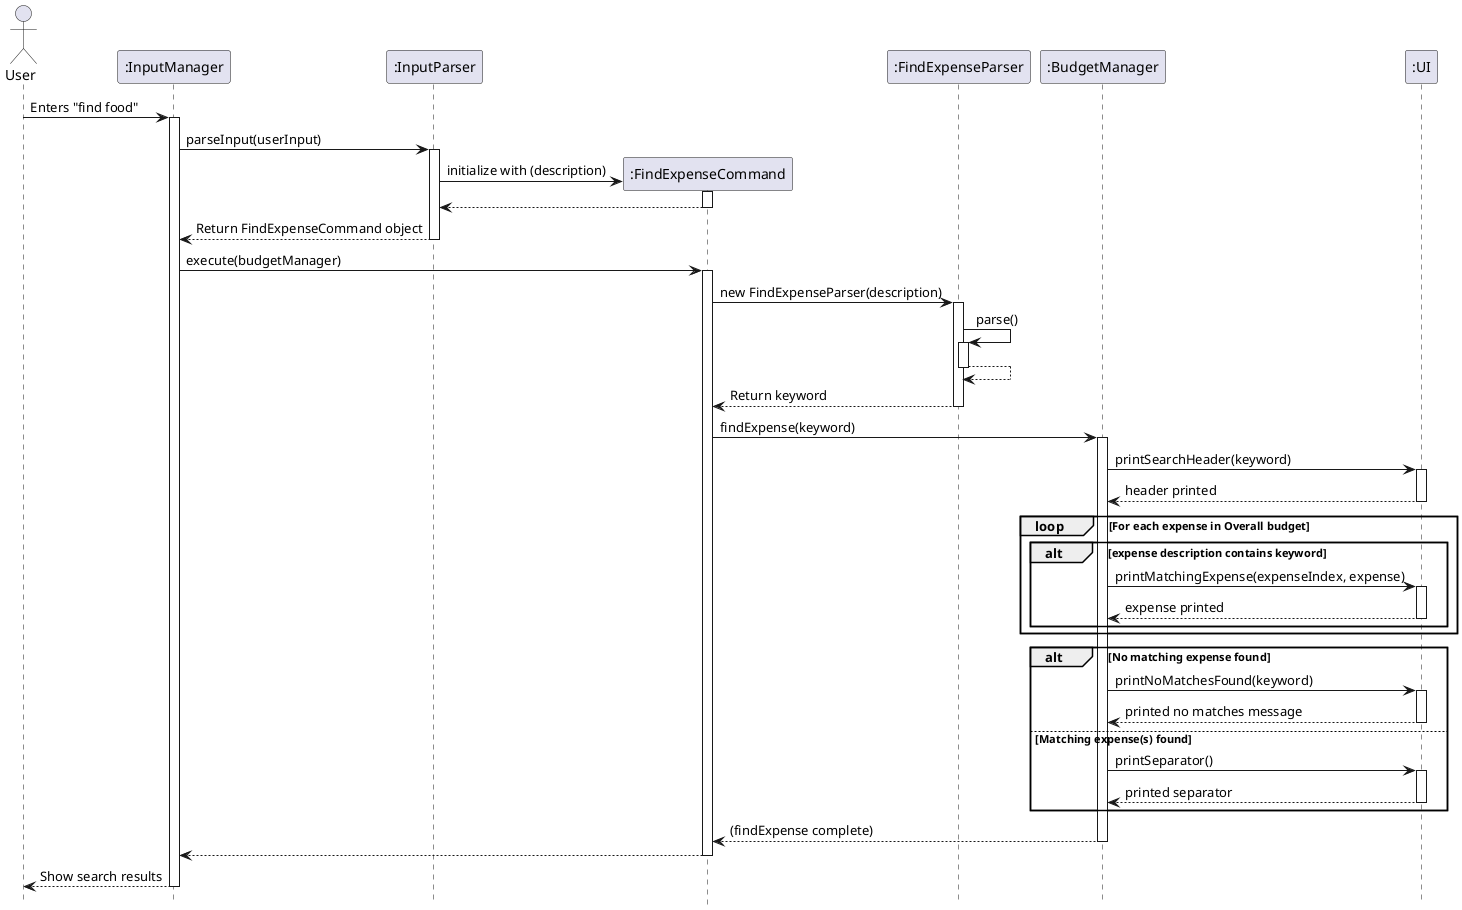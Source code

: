 @startuml
hide circle
skinparam classAttributeIconSize 0
hide footbox

actor User
participant ":InputManager" as IM
participant ":InputParser" as IP
participant ":FindExpenseCommand" as FEC
participant ":FindExpenseParser" as FEP
participant ":BudgetManager" as BM
participant ":UI" as UI

User -> IM: Enters "find food"
activate IM
IM -> IP: parseInput(userInput)
activate IP
create FEC
IP -> FEC: initialize with (description)
activate FEC
FEC --> IP
deactivate FEC
IP --> IM: Return FindExpenseCommand object
deactivate IP
IM -> FEC: execute(budgetManager)
activate FEC
FEC -> FEP: new FindExpenseParser(description)
activate FEP
FEP -> FEP: parse()
activate FEP
FEP --> FEP
deactivate FEP
FEP --> FEC: Return keyword
deactivate FEP
box FEC #LightYellow
FEC -> BM: findExpense(keyword)
activate BM
BM -> UI: printSearchHeader(keyword)
activate UI
UI --> BM: header printed
deactivate UI

loop For each expense in Overall budget
   alt expense description contains keyword
      BM -> UI: printMatchingExpense(expenseIndex, expense)
      activate UI
      UI --> BM: expense printed
      deactivate UI
   end
end

alt No matching expense found
   BM -> UI: printNoMatchesFound(keyword)
   activate UI
   UI --> BM: printed no matches message
   deactivate UI
else Matching expense(s) found
   BM -> UI: printSeparator()
   activate UI
   UI --> BM: printed separator
   deactivate UI
end

BM --> FEC: (findExpense complete)
deactivate BM
FEC --> IM:
end box
deactivate FEC
IM --> User: Show search results
deactivate IM
@enduml
